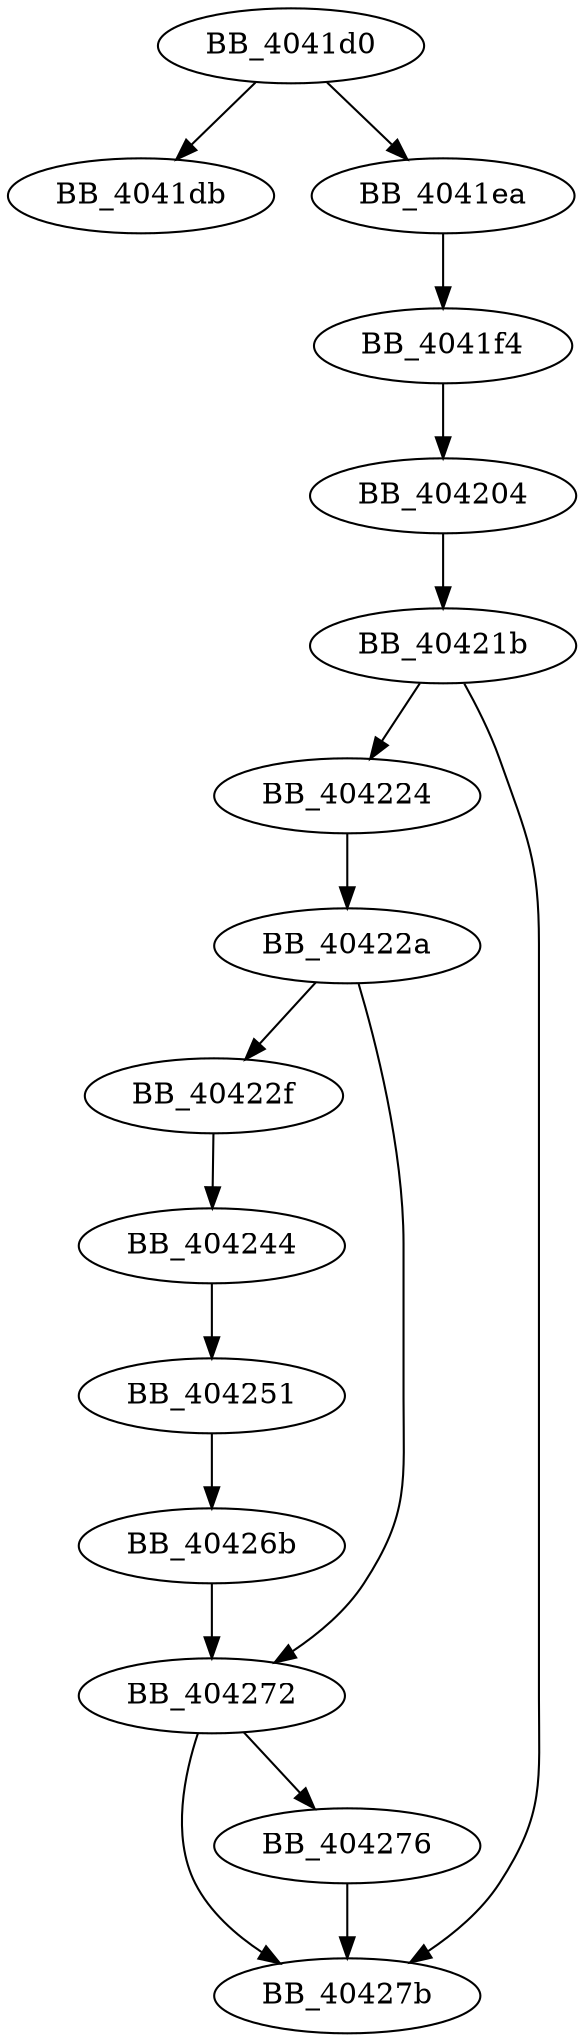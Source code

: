 DiGraph sub_4041D0{
BB_4041d0->BB_4041db
BB_4041d0->BB_4041ea
BB_4041ea->BB_4041f4
BB_4041f4->BB_404204
BB_404204->BB_40421b
BB_40421b->BB_404224
BB_40421b->BB_40427b
BB_404224->BB_40422a
BB_40422a->BB_40422f
BB_40422a->BB_404272
BB_40422f->BB_404244
BB_404244->BB_404251
BB_404251->BB_40426b
BB_40426b->BB_404272
BB_404272->BB_404276
BB_404272->BB_40427b
BB_404276->BB_40427b
}
